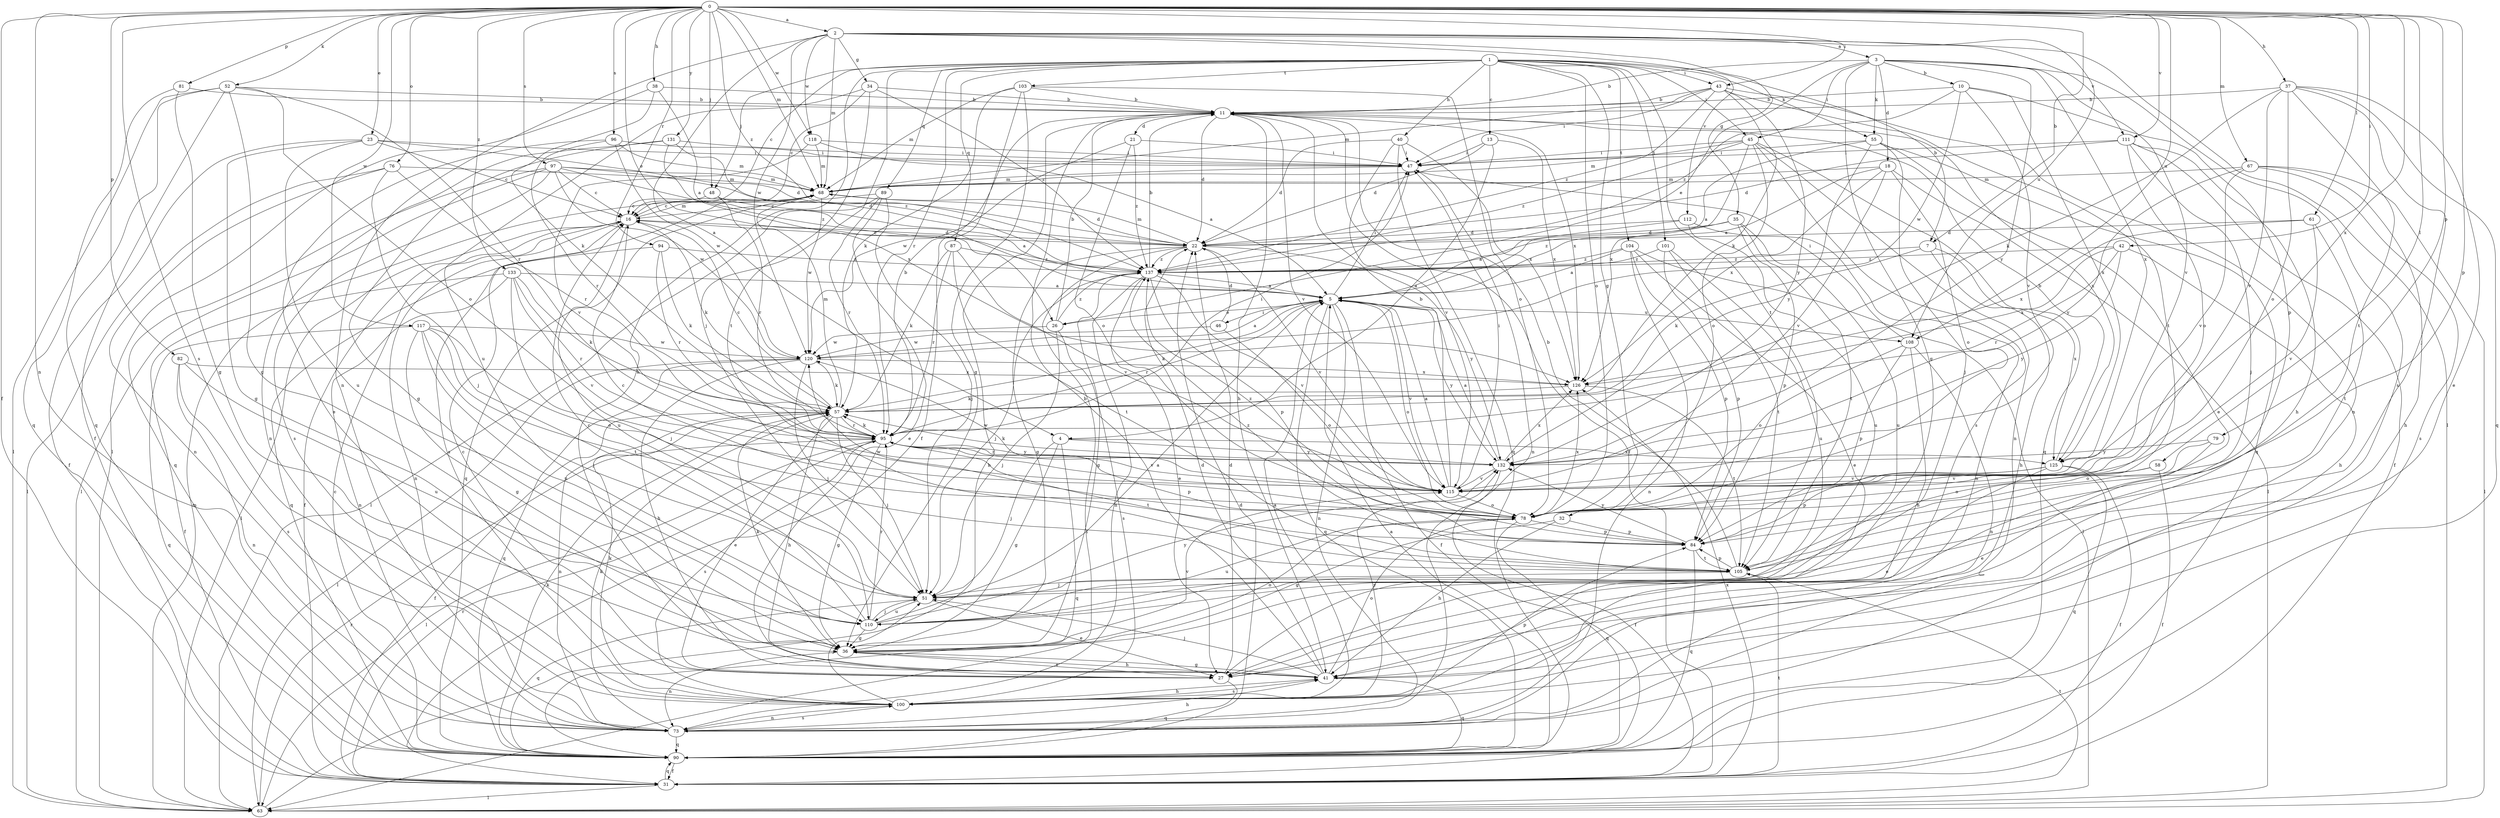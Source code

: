 strict digraph  {
0;
1;
2;
3;
4;
5;
7;
10;
11;
13;
16;
18;
21;
22;
23;
26;
27;
31;
32;
34;
35;
36;
37;
38;
40;
41;
42;
43;
45;
46;
47;
48;
51;
52;
55;
57;
58;
61;
63;
67;
68;
73;
76;
78;
79;
81;
82;
84;
87;
89;
90;
94;
95;
96;
97;
100;
101;
103;
104;
105;
108;
110;
111;
112;
115;
117;
118;
120;
125;
126;
131;
132;
133;
137;
0 -> 2  [label=a];
0 -> 7  [label=b];
0 -> 23  [label=e];
0 -> 26  [label=e];
0 -> 31  [label=f];
0 -> 37  [label=h];
0 -> 38  [label=h];
0 -> 42  [label=i];
0 -> 43  [label=i];
0 -> 48  [label=j];
0 -> 52  [label=k];
0 -> 58  [label=l];
0 -> 61  [label=l];
0 -> 67  [label=m];
0 -> 68  [label=m];
0 -> 73  [label=n];
0 -> 76  [label=o];
0 -> 79  [label=p];
0 -> 81  [label=p];
0 -> 82  [label=p];
0 -> 84  [label=p];
0 -> 94  [label=r];
0 -> 96  [label=s];
0 -> 97  [label=s];
0 -> 100  [label=s];
0 -> 108  [label=u];
0 -> 111  [label=v];
0 -> 117  [label=w];
0 -> 118  [label=w];
0 -> 125  [label=x];
0 -> 131  [label=y];
0 -> 133  [label=z];
0 -> 137  [label=z];
1 -> 7  [label=b];
1 -> 13  [label=c];
1 -> 16  [label=c];
1 -> 32  [label=g];
1 -> 40  [label=h];
1 -> 41  [label=h];
1 -> 43  [label=i];
1 -> 45  [label=i];
1 -> 48  [label=j];
1 -> 51  [label=j];
1 -> 55  [label=k];
1 -> 78  [label=o];
1 -> 87  [label=q];
1 -> 89  [label=q];
1 -> 95  [label=r];
1 -> 101  [label=t];
1 -> 103  [label=t];
1 -> 104  [label=t];
1 -> 105  [label=t];
2 -> 3  [label=a];
2 -> 4  [label=a];
2 -> 34  [label=g];
2 -> 35  [label=g];
2 -> 63  [label=l];
2 -> 68  [label=m];
2 -> 73  [label=n];
2 -> 108  [label=u];
2 -> 111  [label=v];
2 -> 112  [label=v];
2 -> 118  [label=w];
2 -> 120  [label=w];
3 -> 10  [label=b];
3 -> 11  [label=b];
3 -> 18  [label=d];
3 -> 26  [label=e];
3 -> 36  [label=g];
3 -> 45  [label=i];
3 -> 55  [label=k];
3 -> 100  [label=s];
3 -> 115  [label=v];
3 -> 125  [label=x];
3 -> 132  [label=y];
4 -> 36  [label=g];
4 -> 51  [label=j];
4 -> 90  [label=q];
4 -> 125  [label=x];
4 -> 132  [label=y];
5 -> 26  [label=e];
5 -> 31  [label=f];
5 -> 46  [label=i];
5 -> 47  [label=i];
5 -> 57  [label=k];
5 -> 73  [label=n];
5 -> 78  [label=o];
5 -> 90  [label=q];
5 -> 95  [label=r];
5 -> 108  [label=u];
5 -> 115  [label=v];
5 -> 132  [label=y];
7 -> 41  [label=h];
7 -> 57  [label=k];
7 -> 125  [label=x];
7 -> 137  [label=z];
10 -> 11  [label=b];
10 -> 84  [label=p];
10 -> 115  [label=v];
10 -> 120  [label=w];
10 -> 125  [label=x];
10 -> 137  [label=z];
11 -> 21  [label=d];
11 -> 22  [label=d];
11 -> 31  [label=f];
11 -> 41  [label=h];
11 -> 115  [label=v];
11 -> 125  [label=x];
11 -> 126  [label=x];
13 -> 4  [label=a];
13 -> 22  [label=d];
13 -> 47  [label=i];
13 -> 126  [label=x];
16 -> 22  [label=d];
16 -> 31  [label=f];
16 -> 57  [label=k];
16 -> 63  [label=l];
16 -> 68  [label=m];
16 -> 73  [label=n];
16 -> 110  [label=u];
18 -> 5  [label=a];
18 -> 63  [label=l];
18 -> 68  [label=m];
18 -> 78  [label=o];
18 -> 115  [label=v];
18 -> 126  [label=x];
21 -> 47  [label=i];
21 -> 78  [label=o];
21 -> 120  [label=w];
21 -> 137  [label=z];
22 -> 16  [label=c];
22 -> 36  [label=g];
22 -> 63  [label=l];
22 -> 68  [label=m];
22 -> 115  [label=v];
22 -> 132  [label=y];
22 -> 137  [label=z];
23 -> 16  [label=c];
23 -> 22  [label=d];
23 -> 31  [label=f];
23 -> 36  [label=g];
23 -> 47  [label=i];
23 -> 110  [label=u];
26 -> 11  [label=b];
26 -> 51  [label=j];
26 -> 100  [label=s];
26 -> 120  [label=w];
26 -> 137  [label=z];
27 -> 16  [label=c];
27 -> 22  [label=d];
27 -> 90  [label=q];
31 -> 63  [label=l];
31 -> 90  [label=q];
31 -> 95  [label=r];
31 -> 105  [label=t];
31 -> 126  [label=x];
32 -> 36  [label=g];
32 -> 41  [label=h];
32 -> 84  [label=p];
34 -> 11  [label=b];
34 -> 16  [label=c];
34 -> 105  [label=t];
34 -> 110  [label=u];
34 -> 137  [label=z];
35 -> 22  [label=d];
35 -> 84  [label=p];
35 -> 105  [label=t];
35 -> 110  [label=u];
35 -> 137  [label=z];
36 -> 27  [label=e];
36 -> 41  [label=h];
36 -> 57  [label=k];
36 -> 73  [label=n];
36 -> 78  [label=o];
36 -> 115  [label=v];
37 -> 11  [label=b];
37 -> 27  [label=e];
37 -> 51  [label=j];
37 -> 57  [label=k];
37 -> 78  [label=o];
37 -> 90  [label=q];
37 -> 105  [label=t];
37 -> 115  [label=v];
38 -> 5  [label=a];
38 -> 11  [label=b];
38 -> 57  [label=k];
38 -> 63  [label=l];
40 -> 22  [label=d];
40 -> 47  [label=i];
40 -> 90  [label=q];
40 -> 115  [label=v];
40 -> 126  [label=x];
41 -> 11  [label=b];
41 -> 22  [label=d];
41 -> 36  [label=g];
41 -> 51  [label=j];
41 -> 78  [label=o];
41 -> 90  [label=q];
41 -> 100  [label=s];
42 -> 41  [label=h];
42 -> 95  [label=r];
42 -> 126  [label=x];
42 -> 132  [label=y];
42 -> 137  [label=z];
43 -> 11  [label=b];
43 -> 47  [label=i];
43 -> 57  [label=k];
43 -> 68  [label=m];
43 -> 73  [label=n];
43 -> 105  [label=t];
43 -> 132  [label=y];
43 -> 137  [label=z];
45 -> 47  [label=i];
45 -> 68  [label=m];
45 -> 73  [label=n];
45 -> 78  [label=o];
45 -> 90  [label=q];
45 -> 100  [label=s];
45 -> 126  [label=x];
45 -> 137  [label=z];
46 -> 22  [label=d];
46 -> 78  [label=o];
46 -> 120  [label=w];
47 -> 68  [label=m];
47 -> 73  [label=n];
48 -> 5  [label=a];
48 -> 16  [label=c];
48 -> 95  [label=r];
51 -> 27  [label=e];
51 -> 90  [label=q];
51 -> 110  [label=u];
52 -> 11  [label=b];
52 -> 31  [label=f];
52 -> 36  [label=g];
52 -> 63  [label=l];
52 -> 78  [label=o];
52 -> 90  [label=q];
52 -> 95  [label=r];
55 -> 5  [label=a];
55 -> 27  [label=e];
55 -> 47  [label=i];
55 -> 51  [label=j];
55 -> 90  [label=q];
55 -> 132  [label=y];
57 -> 16  [label=c];
57 -> 27  [label=e];
57 -> 31  [label=f];
57 -> 41  [label=h];
57 -> 51  [label=j];
57 -> 68  [label=m];
57 -> 73  [label=n];
57 -> 95  [label=r];
58 -> 31  [label=f];
58 -> 78  [label=o];
58 -> 115  [label=v];
61 -> 22  [label=d];
61 -> 105  [label=t];
61 -> 115  [label=v];
61 -> 126  [label=x];
63 -> 11  [label=b];
63 -> 68  [label=m];
63 -> 95  [label=r];
63 -> 105  [label=t];
67 -> 41  [label=h];
67 -> 63  [label=l];
67 -> 68  [label=m];
67 -> 100  [label=s];
67 -> 115  [label=v];
67 -> 132  [label=y];
68 -> 16  [label=c];
68 -> 22  [label=d];
68 -> 90  [label=q];
68 -> 100  [label=s];
68 -> 120  [label=w];
73 -> 41  [label=h];
73 -> 57  [label=k];
73 -> 90  [label=q];
73 -> 100  [label=s];
76 -> 51  [label=j];
76 -> 63  [label=l];
76 -> 68  [label=m];
76 -> 73  [label=n];
76 -> 95  [label=r];
78 -> 84  [label=p];
78 -> 90  [label=q];
78 -> 110  [label=u];
78 -> 126  [label=x];
78 -> 137  [label=z];
79 -> 27  [label=e];
79 -> 78  [label=o];
79 -> 132  [label=y];
81 -> 11  [label=b];
81 -> 36  [label=g];
81 -> 90  [label=q];
82 -> 73  [label=n];
82 -> 100  [label=s];
82 -> 110  [label=u];
82 -> 126  [label=x];
84 -> 16  [label=c];
84 -> 90  [label=q];
84 -> 105  [label=t];
84 -> 120  [label=w];
84 -> 132  [label=y];
87 -> 57  [label=k];
87 -> 95  [label=r];
87 -> 105  [label=t];
87 -> 115  [label=v];
87 -> 137  [label=z];
89 -> 16  [label=c];
89 -> 27  [label=e];
89 -> 51  [label=j];
89 -> 63  [label=l];
89 -> 95  [label=r];
90 -> 5  [label=a];
90 -> 16  [label=c];
90 -> 22  [label=d];
90 -> 31  [label=f];
90 -> 57  [label=k];
94 -> 57  [label=k];
94 -> 90  [label=q];
94 -> 95  [label=r];
94 -> 137  [label=z];
95 -> 11  [label=b];
95 -> 36  [label=g];
95 -> 47  [label=i];
95 -> 57  [label=k];
95 -> 63  [label=l];
95 -> 84  [label=p];
95 -> 100  [label=s];
95 -> 105  [label=t];
95 -> 115  [label=v];
95 -> 132  [label=y];
96 -> 27  [label=e];
96 -> 47  [label=i];
96 -> 68  [label=m];
96 -> 95  [label=r];
96 -> 120  [label=w];
97 -> 16  [label=c];
97 -> 22  [label=d];
97 -> 63  [label=l];
97 -> 68  [label=m];
97 -> 90  [label=q];
97 -> 100  [label=s];
97 -> 120  [label=w];
97 -> 137  [label=z];
100 -> 5  [label=a];
100 -> 41  [label=h];
100 -> 51  [label=j];
100 -> 57  [label=k];
100 -> 73  [label=n];
100 -> 84  [label=p];
100 -> 132  [label=y];
101 -> 84  [label=p];
101 -> 105  [label=t];
101 -> 110  [label=u];
101 -> 137  [label=z];
103 -> 11  [label=b];
103 -> 31  [label=f];
103 -> 36  [label=g];
103 -> 57  [label=k];
103 -> 68  [label=m];
103 -> 78  [label=o];
104 -> 5  [label=a];
104 -> 27  [label=e];
104 -> 63  [label=l];
104 -> 73  [label=n];
104 -> 84  [label=p];
104 -> 137  [label=z];
105 -> 11  [label=b];
105 -> 51  [label=j];
105 -> 84  [label=p];
105 -> 137  [label=z];
108 -> 41  [label=h];
108 -> 47  [label=i];
108 -> 73  [label=n];
108 -> 78  [label=o];
108 -> 84  [label=p];
110 -> 5  [label=a];
110 -> 16  [label=c];
110 -> 36  [label=g];
110 -> 51  [label=j];
110 -> 95  [label=r];
110 -> 132  [label=y];
111 -> 22  [label=d];
111 -> 31  [label=f];
111 -> 41  [label=h];
111 -> 47  [label=i];
111 -> 51  [label=j];
111 -> 78  [label=o];
112 -> 5  [label=a];
112 -> 22  [label=d];
112 -> 73  [label=n];
112 -> 110  [label=u];
115 -> 5  [label=a];
115 -> 11  [label=b];
115 -> 47  [label=i];
115 -> 78  [label=o];
115 -> 120  [label=w];
117 -> 36  [label=g];
117 -> 51  [label=j];
117 -> 78  [label=o];
117 -> 90  [label=q];
117 -> 105  [label=t];
117 -> 110  [label=u];
117 -> 120  [label=w];
118 -> 5  [label=a];
118 -> 47  [label=i];
118 -> 68  [label=m];
118 -> 115  [label=v];
120 -> 5  [label=a];
120 -> 41  [label=h];
120 -> 51  [label=j];
120 -> 57  [label=k];
120 -> 63  [label=l];
120 -> 90  [label=q];
120 -> 126  [label=x];
125 -> 11  [label=b];
125 -> 27  [label=e];
125 -> 31  [label=f];
125 -> 84  [label=p];
125 -> 90  [label=q];
125 -> 115  [label=v];
126 -> 57  [label=k];
126 -> 105  [label=t];
131 -> 36  [label=g];
131 -> 47  [label=i];
131 -> 73  [label=n];
131 -> 126  [label=x];
131 -> 137  [label=z];
132 -> 5  [label=a];
132 -> 31  [label=f];
132 -> 57  [label=k];
132 -> 95  [label=r];
132 -> 115  [label=v];
132 -> 126  [label=x];
133 -> 5  [label=a];
133 -> 31  [label=f];
133 -> 51  [label=j];
133 -> 57  [label=k];
133 -> 73  [label=n];
133 -> 95  [label=r];
133 -> 115  [label=v];
137 -> 5  [label=a];
137 -> 11  [label=b];
137 -> 27  [label=e];
137 -> 36  [label=g];
137 -> 51  [label=j];
137 -> 73  [label=n];
137 -> 84  [label=p];
137 -> 115  [label=v];
}
